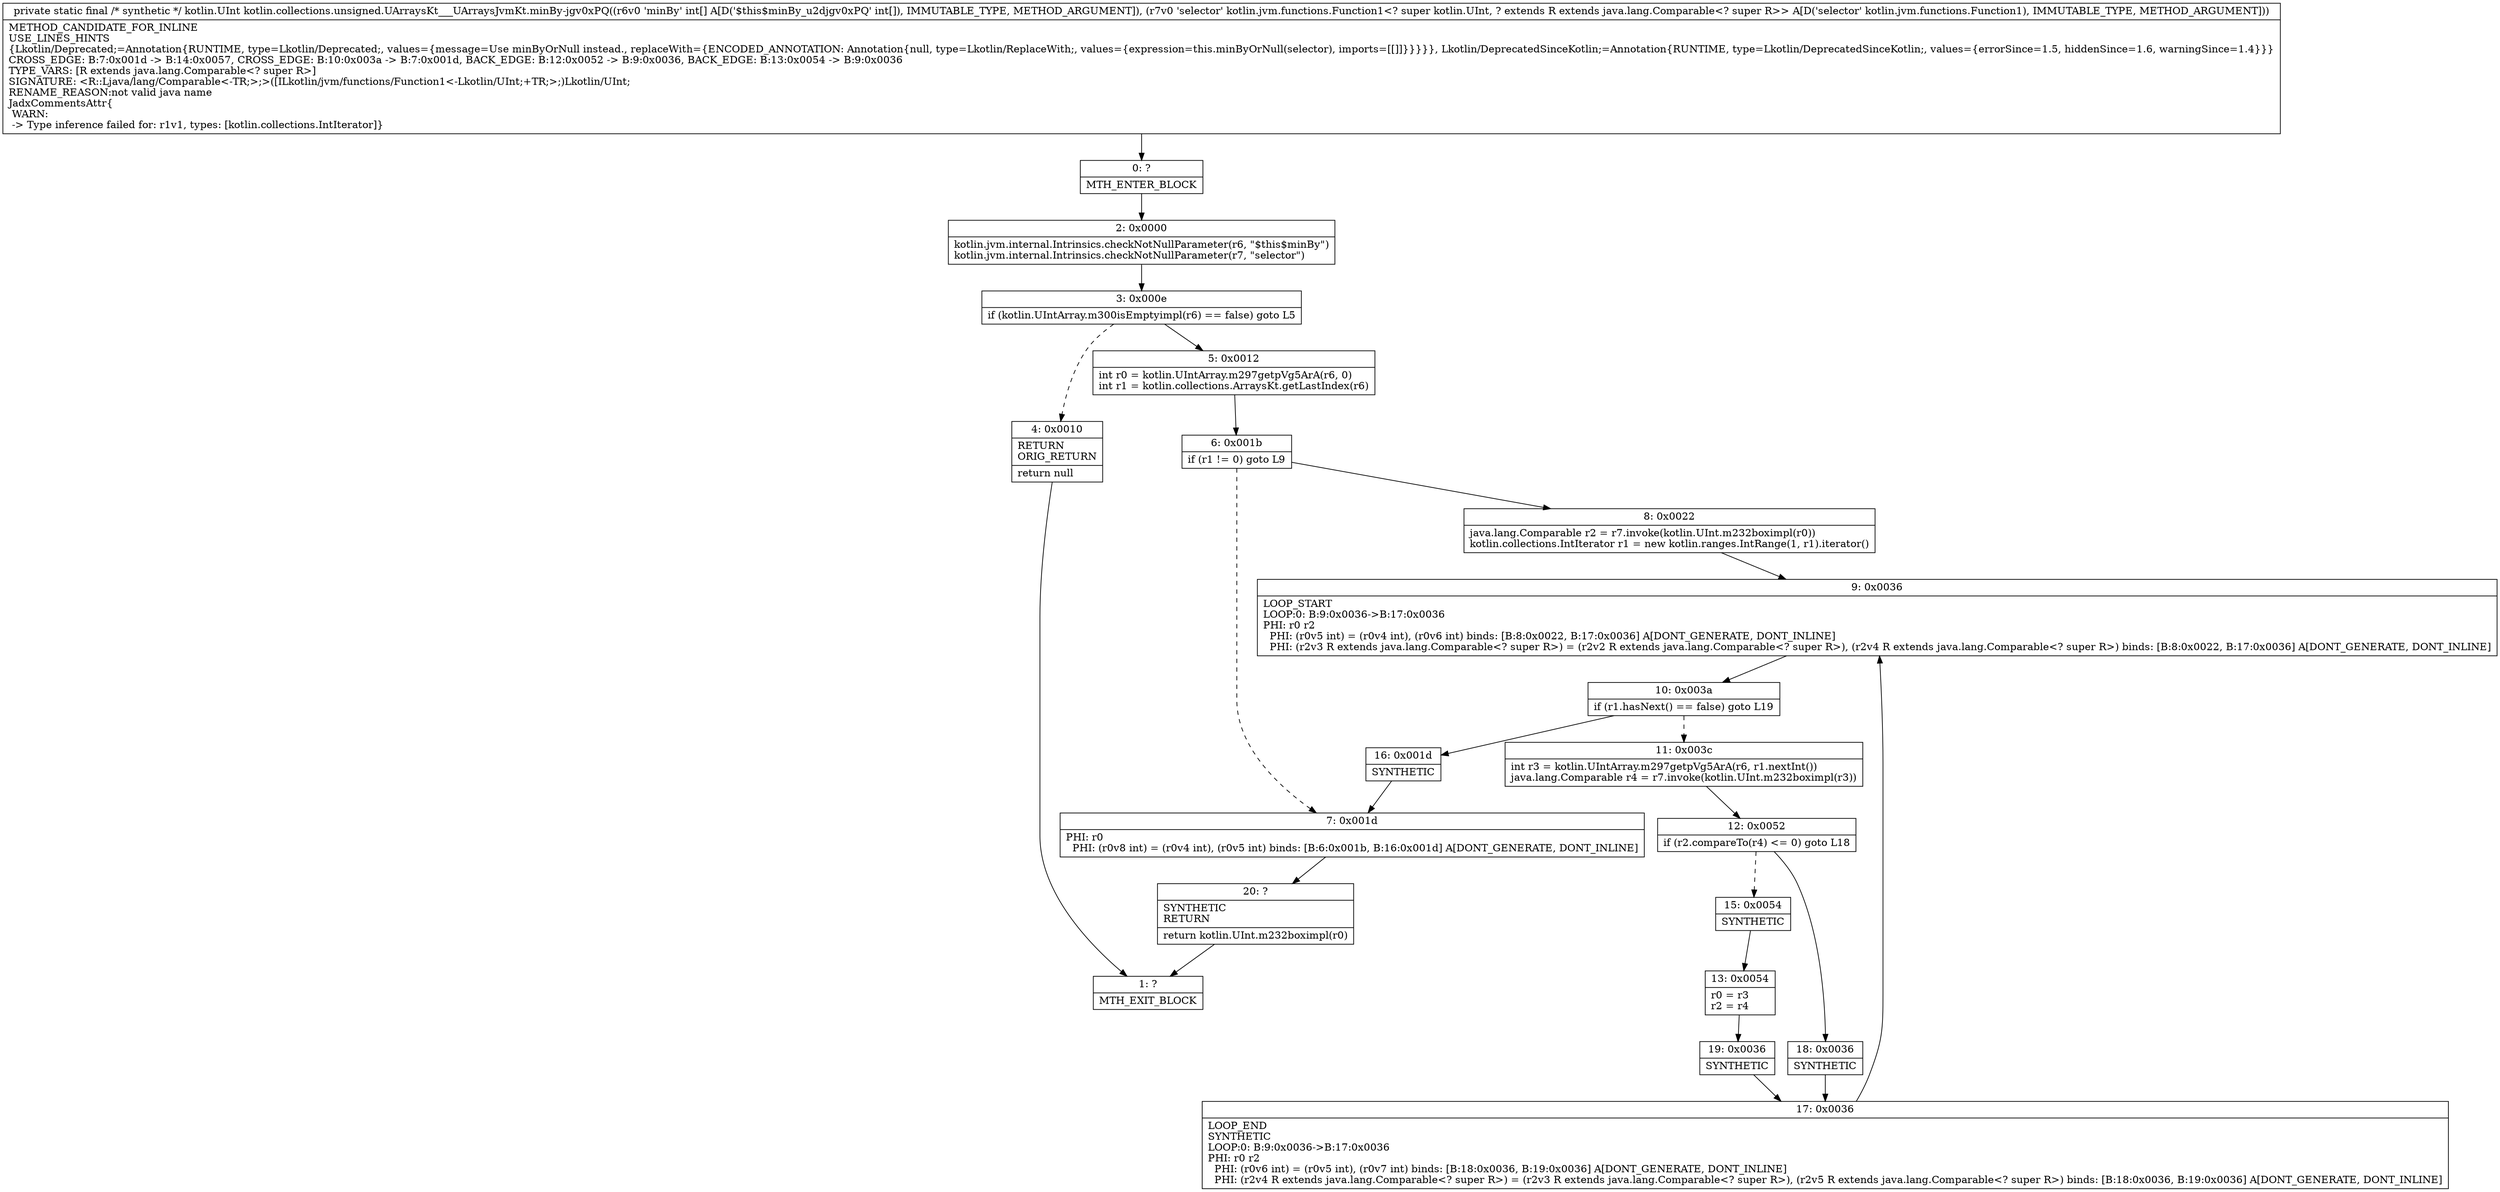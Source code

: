 digraph "CFG forkotlin.collections.unsigned.UArraysKt___UArraysJvmKt.minBy\-jgv0xPQ([ILkotlin\/jvm\/functions\/Function1;)Lkotlin\/UInt;" {
Node_0 [shape=record,label="{0\:\ ?|MTH_ENTER_BLOCK\l}"];
Node_2 [shape=record,label="{2\:\ 0x0000|kotlin.jvm.internal.Intrinsics.checkNotNullParameter(r6, \"$this$minBy\")\lkotlin.jvm.internal.Intrinsics.checkNotNullParameter(r7, \"selector\")\l}"];
Node_3 [shape=record,label="{3\:\ 0x000e|if (kotlin.UIntArray.m300isEmptyimpl(r6) == false) goto L5\l}"];
Node_4 [shape=record,label="{4\:\ 0x0010|RETURN\lORIG_RETURN\l|return null\l}"];
Node_1 [shape=record,label="{1\:\ ?|MTH_EXIT_BLOCK\l}"];
Node_5 [shape=record,label="{5\:\ 0x0012|int r0 = kotlin.UIntArray.m297getpVg5ArA(r6, 0)\lint r1 = kotlin.collections.ArraysKt.getLastIndex(r6)\l}"];
Node_6 [shape=record,label="{6\:\ 0x001b|if (r1 != 0) goto L9\l}"];
Node_7 [shape=record,label="{7\:\ 0x001d|PHI: r0 \l  PHI: (r0v8 int) = (r0v4 int), (r0v5 int) binds: [B:6:0x001b, B:16:0x001d] A[DONT_GENERATE, DONT_INLINE]\l}"];
Node_20 [shape=record,label="{20\:\ ?|SYNTHETIC\lRETURN\l|return kotlin.UInt.m232boximpl(r0)\l}"];
Node_8 [shape=record,label="{8\:\ 0x0022|java.lang.Comparable r2 = r7.invoke(kotlin.UInt.m232boximpl(r0))\lkotlin.collections.IntIterator r1 = new kotlin.ranges.IntRange(1, r1).iterator()\l}"];
Node_9 [shape=record,label="{9\:\ 0x0036|LOOP_START\lLOOP:0: B:9:0x0036\-\>B:17:0x0036\lPHI: r0 r2 \l  PHI: (r0v5 int) = (r0v4 int), (r0v6 int) binds: [B:8:0x0022, B:17:0x0036] A[DONT_GENERATE, DONT_INLINE]\l  PHI: (r2v3 R extends java.lang.Comparable\<? super R\>) = (r2v2 R extends java.lang.Comparable\<? super R\>), (r2v4 R extends java.lang.Comparable\<? super R\>) binds: [B:8:0x0022, B:17:0x0036] A[DONT_GENERATE, DONT_INLINE]\l}"];
Node_10 [shape=record,label="{10\:\ 0x003a|if (r1.hasNext() == false) goto L19\l}"];
Node_11 [shape=record,label="{11\:\ 0x003c|int r3 = kotlin.UIntArray.m297getpVg5ArA(r6, r1.nextInt())\ljava.lang.Comparable r4 = r7.invoke(kotlin.UInt.m232boximpl(r3))\l}"];
Node_12 [shape=record,label="{12\:\ 0x0052|if (r2.compareTo(r4) \<= 0) goto L18\l}"];
Node_15 [shape=record,label="{15\:\ 0x0054|SYNTHETIC\l}"];
Node_13 [shape=record,label="{13\:\ 0x0054|r0 = r3\lr2 = r4\l}"];
Node_19 [shape=record,label="{19\:\ 0x0036|SYNTHETIC\l}"];
Node_17 [shape=record,label="{17\:\ 0x0036|LOOP_END\lSYNTHETIC\lLOOP:0: B:9:0x0036\-\>B:17:0x0036\lPHI: r0 r2 \l  PHI: (r0v6 int) = (r0v5 int), (r0v7 int) binds: [B:18:0x0036, B:19:0x0036] A[DONT_GENERATE, DONT_INLINE]\l  PHI: (r2v4 R extends java.lang.Comparable\<? super R\>) = (r2v3 R extends java.lang.Comparable\<? super R\>), (r2v5 R extends java.lang.Comparable\<? super R\>) binds: [B:18:0x0036, B:19:0x0036] A[DONT_GENERATE, DONT_INLINE]\l}"];
Node_18 [shape=record,label="{18\:\ 0x0036|SYNTHETIC\l}"];
Node_16 [shape=record,label="{16\:\ 0x001d|SYNTHETIC\l}"];
MethodNode[shape=record,label="{private static final \/* synthetic *\/ kotlin.UInt kotlin.collections.unsigned.UArraysKt___UArraysJvmKt.minBy\-jgv0xPQ((r6v0 'minBy' int[] A[D('$this$minBy_u2djgv0xPQ' int[]), IMMUTABLE_TYPE, METHOD_ARGUMENT]), (r7v0 'selector' kotlin.jvm.functions.Function1\<? super kotlin.UInt, ? extends R extends java.lang.Comparable\<? super R\>\> A[D('selector' kotlin.jvm.functions.Function1), IMMUTABLE_TYPE, METHOD_ARGUMENT]))  | METHOD_CANDIDATE_FOR_INLINE\lUSE_LINES_HINTS\l\{Lkotlin\/Deprecated;=Annotation\{RUNTIME, type=Lkotlin\/Deprecated;, values=\{message=Use minByOrNull instead., replaceWith=\{ENCODED_ANNOTATION: Annotation\{null, type=Lkotlin\/ReplaceWith;, values=\{expression=this.minByOrNull(selector), imports=[[]]\}\}\}\}\}, Lkotlin\/DeprecatedSinceKotlin;=Annotation\{RUNTIME, type=Lkotlin\/DeprecatedSinceKotlin;, values=\{errorSince=1.5, hiddenSince=1.6, warningSince=1.4\}\}\}\lCROSS_EDGE: B:7:0x001d \-\> B:14:0x0057, CROSS_EDGE: B:10:0x003a \-\> B:7:0x001d, BACK_EDGE: B:12:0x0052 \-\> B:9:0x0036, BACK_EDGE: B:13:0x0054 \-\> B:9:0x0036\lTYPE_VARS: [R extends java.lang.Comparable\<? super R\>]\lSIGNATURE: \<R::Ljava\/lang\/Comparable\<\-TR;\>;\>([ILkotlin\/jvm\/functions\/Function1\<\-Lkotlin\/UInt;+TR;\>;)Lkotlin\/UInt;\lRENAME_REASON:not valid java name\lJadxCommentsAttr\{\l WARN: \l \-\> Type inference failed for: r1v1, types: [kotlin.collections.IntIterator]\}\l}"];
MethodNode -> Node_0;Node_0 -> Node_2;
Node_2 -> Node_3;
Node_3 -> Node_4[style=dashed];
Node_3 -> Node_5;
Node_4 -> Node_1;
Node_5 -> Node_6;
Node_6 -> Node_7[style=dashed];
Node_6 -> Node_8;
Node_7 -> Node_20;
Node_20 -> Node_1;
Node_8 -> Node_9;
Node_9 -> Node_10;
Node_10 -> Node_11[style=dashed];
Node_10 -> Node_16;
Node_11 -> Node_12;
Node_12 -> Node_15[style=dashed];
Node_12 -> Node_18;
Node_15 -> Node_13;
Node_13 -> Node_19;
Node_19 -> Node_17;
Node_17 -> Node_9;
Node_18 -> Node_17;
Node_16 -> Node_7;
}

